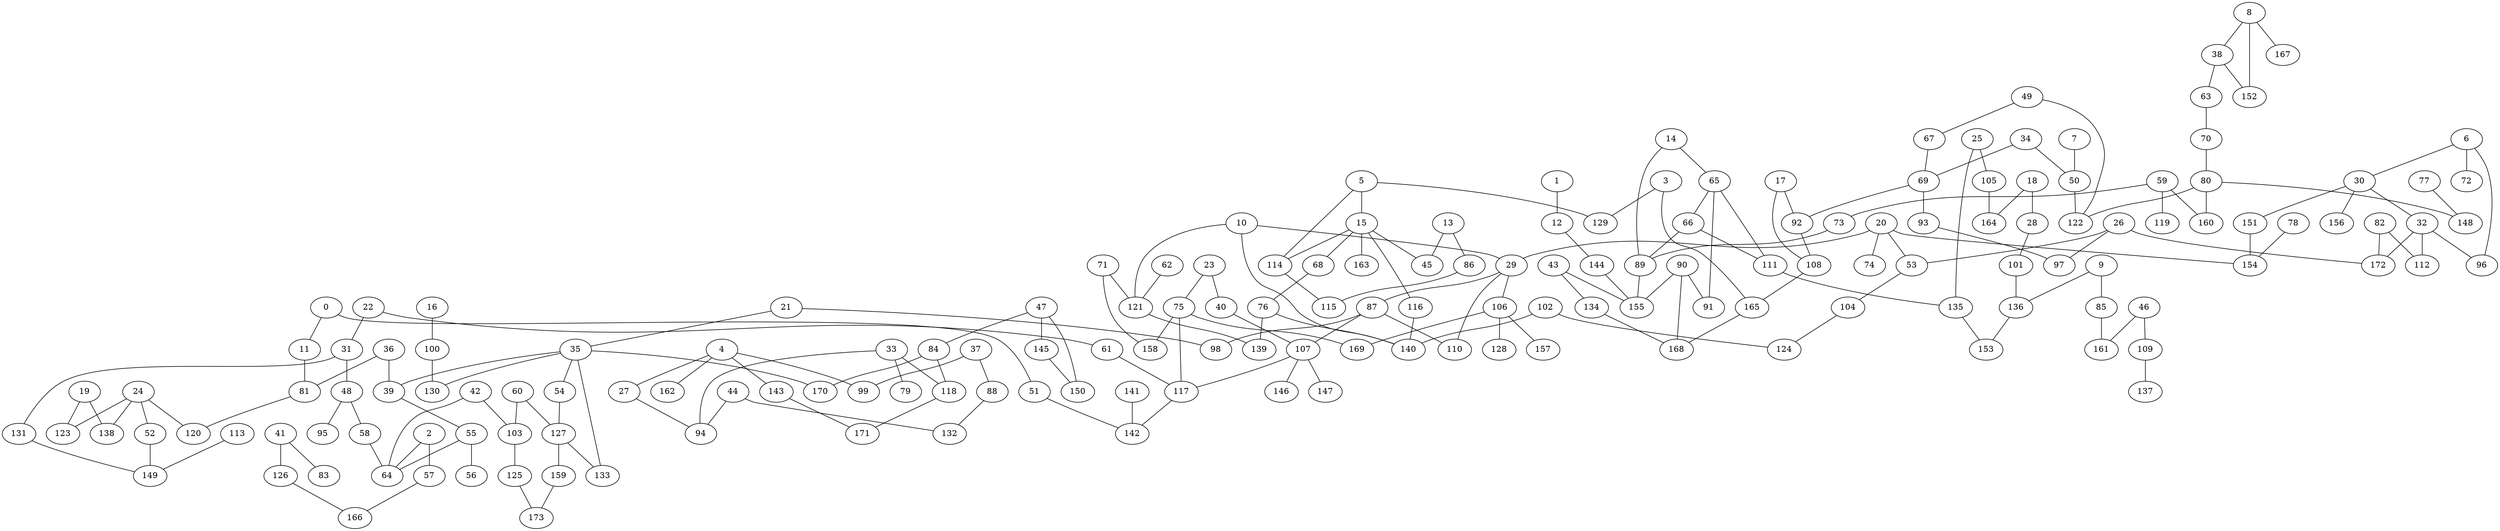 // Based on .hgr file, but with 174 corrected back to 0
graph USCarrier {
    0 -- 11;
    0 -- 51;
    1 -- 12;
    2 -- 57;
    2 -- 64;
    3 -- 129;
    3 -- 165;
    4 -- 143;
    4 -- 162;
    4 -- 27;
    4 -- 99;
    5 -- 114;
    5 -- 129;
    5 -- 15;
    6 -- 30;
    6 -- 72;
    6 -- 96;
    7 -- 50;
    8 -- 152;
    8 -- 167;
    8 -- 38;
    9 -- 136;
    9 -- 85;
    10 -- 121;
    10 -- 140;
    10 -- 29;
    11 -- 81;
    12 -- 144;
    13 -- 45;
    13 -- 86;
    14 -- 65;
    14 -- 89;
    15 -- 114;
    15 -- 116;
    15 -- 163;
    15 -- 45;
    15 -- 68;
    16 -- 100;
    17 -- 108;
    17 -- 92;
    18 -- 164;
    18 -- 28;
    19 -- 123;
    19 -- 138;
    20 -- 154;
    20 -- 29;
    20 -- 53;
    20 -- 74;
    21 -- 35;
    21 -- 98;
    22 -- 31;
    22 -- 61;
    23 -- 40;
    23 -- 75;
    24 -- 120;
    24 -- 123;
    24 -- 138;
    24 -- 52;
    25 -- 105;
    25 -- 135;
    26 -- 172;
    26 -- 53;
    26 -- 97;
    27 -- 94;
    28 -- 101;
    29 -- 106;
    29 -- 110;
    29 -- 87;
    30 -- 151;
    30 -- 156;
    30 -- 32;
    31 -- 131;
    31 -- 48;
    32 -- 112;
    32 -- 172;
    32 -- 96;
    33 -- 118;
    33 -- 79;
    33 -- 94;
    34 -- 50;
    34 -- 69;
    35 -- 130;
    35 -- 133;
    35 -- 170;
    35 -- 39;
    35 -- 54;
    36 -- 39;
    36 -- 81;
    37 -- 88;
    37 -- 99;
    38 -- 152;
    38 -- 63;
    39 -- 55;
    40 -- 107;
    41 -- 126;
    41 -- 83;
    42 -- 103;
    42 -- 64;
    43 -- 134;
    43 -- 155;
    44 -- 132;
    44 -- 94;
    46 -- 109;
    46 -- 161;
    47 -- 145;
    47 -- 150;
    47 -- 84;
    48 -- 58;
    48 -- 95;
    49 -- 122;
    49 -- 67;
    50 -- 122;
    51 -- 142;
    52 -- 149;
    53 -- 104;
    54 -- 127;
    55 -- 56;
    55 -- 64;
    57 -- 166;
    58 -- 64;
    59 -- 119;
    59 -- 160;
    59 -- 73;
    60 -- 103;
    60 -- 127;
    61 -- 117;
    62 -- 121;
    63 -- 70;
    65 -- 111;
    65 -- 66;
    65 -- 91;
    66 -- 111;
    66 -- 89;
    67 -- 69;
    68 -- 76;
    69 -- 92;
    69 -- 93;
    70 -- 80;
    71 -- 121;
    71 -- 158;
    73 -- 89;
    75 -- 117;
    75 -- 158;
    75 -- 169;
    76 -- 139;
    76 -- 140;
    77 -- 148;
    78 -- 154;
    80 -- 122;
    80 -- 148;
    80 -- 160;
    81 -- 120;
    82 -- 112;
    82 -- 172;
    84 -- 118;
    84 -- 170;
    85 -- 161;
    86 -- 115;
    87 -- 107;
    87 -- 110;
    87 -- 98;
    88 -- 132;
    89 -- 155;
    90 -- 155;
    90 -- 168;
    90 -- 91;
    92 -- 108;
    93 -- 97;
    100 -- 130;
    101 -- 136;
    102 -- 124;
    102 -- 140;
    103 -- 125;
    104 -- 124;
    105 -- 164;
    106 -- 128;
    106 -- 157;
    106 -- 169;
    107 -- 117;
    107 -- 146;
    107 -- 147;
    108 -- 165;
    109 -- 137;
    111 -- 135;
    113 -- 149;
    114 -- 115;
    116 -- 140;
    117 -- 142;
    118 -- 171;
    121 -- 139;
    125 -- 173;
    126 -- 166;
    127 -- 133;
    127 -- 159;
    131 -- 149;
    134 -- 168;
    135 -- 153;
    136 -- 153;
    141 -- 142;
    143 -- 171;
    144 -- 155;
    145 -- 150;
    151 -- 154;
    159 -- 173;
    165 -- 168;
}

